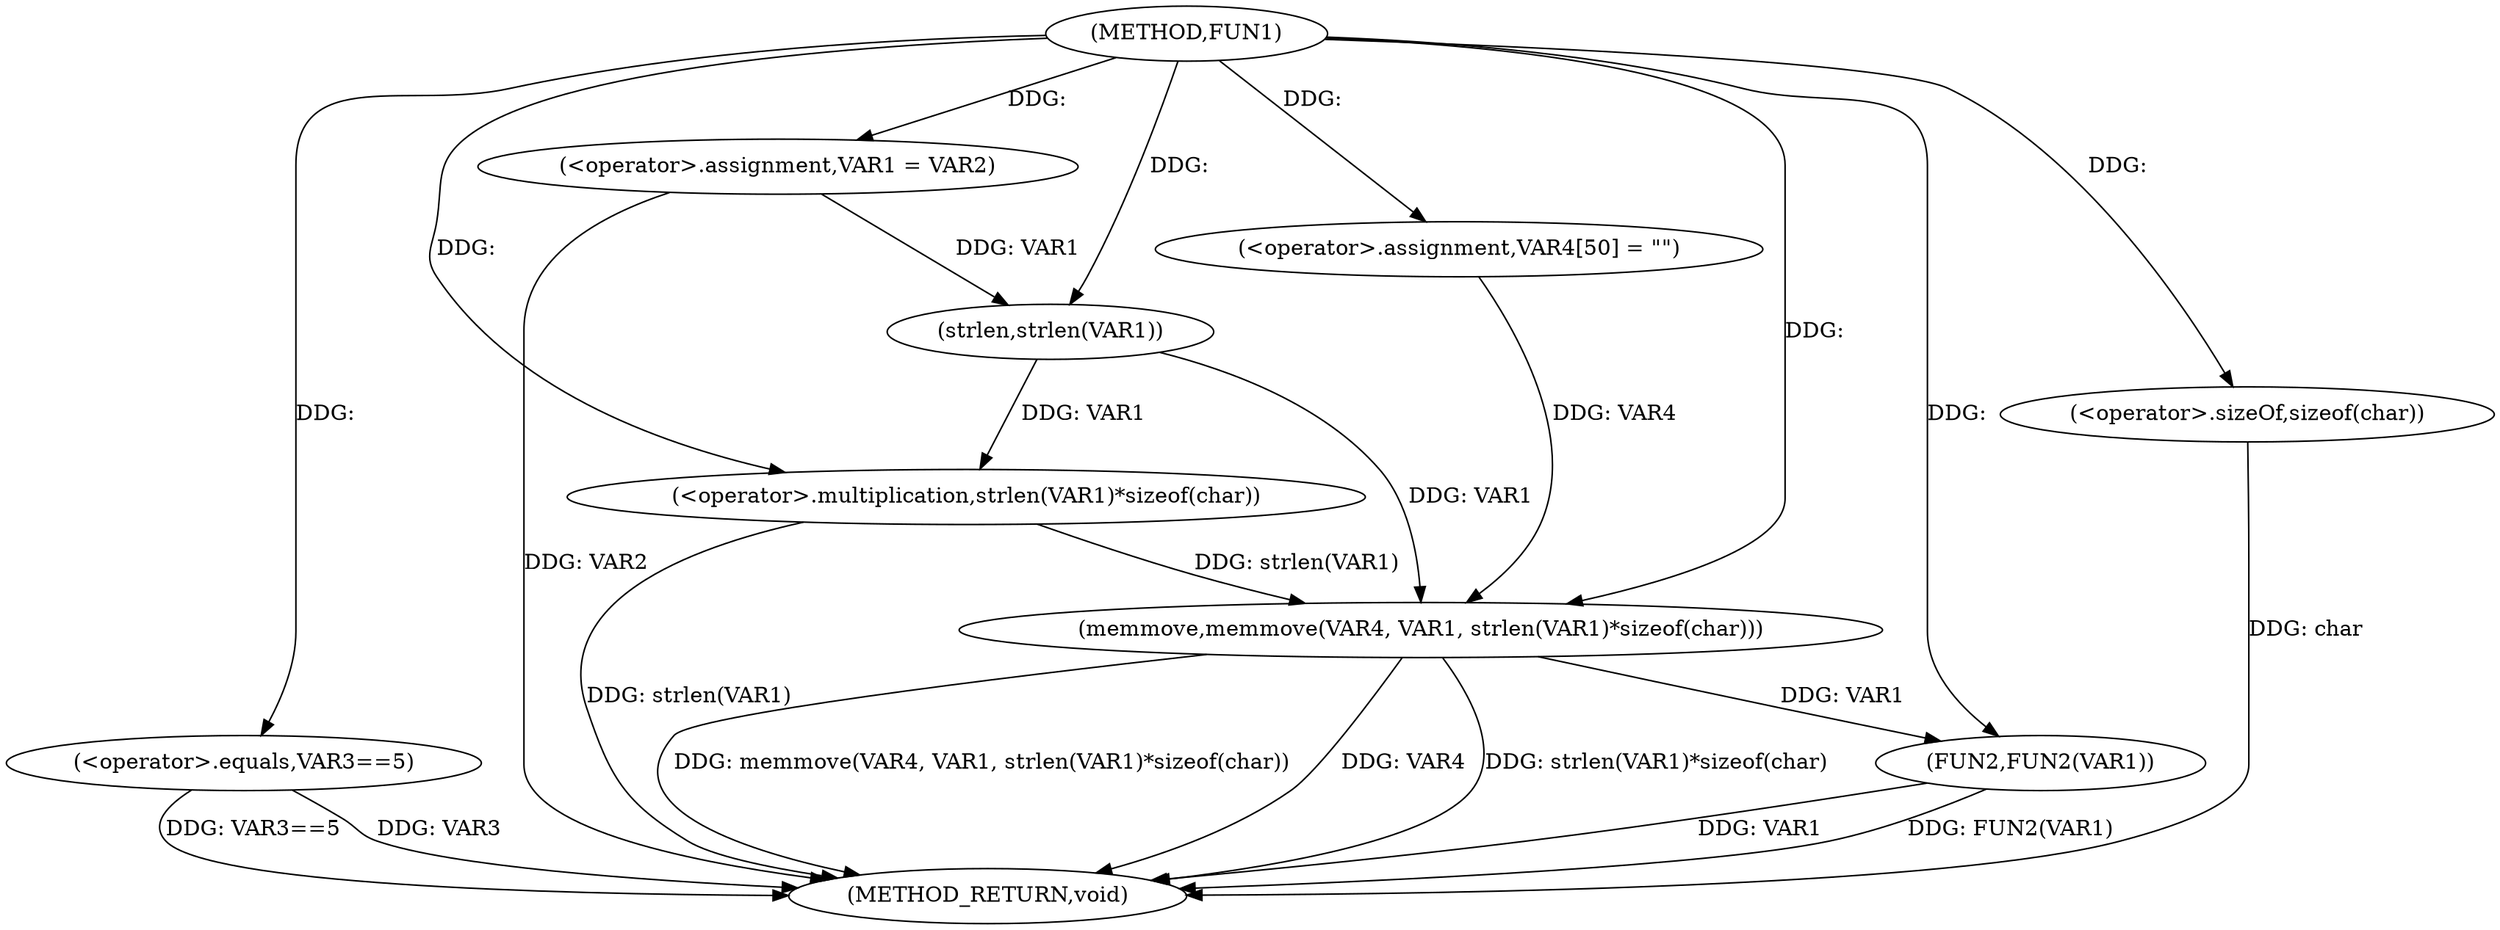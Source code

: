digraph FUN1 {  
"1000100" [label = "(METHOD,FUN1)" ]
"1000127" [label = "(METHOD_RETURN,void)" ]
"1000104" [label = "(<operator>.assignment,VAR1 = VAR2)" ]
"1000108" [label = "(<operator>.equals,VAR3==5)" ]
"1000114" [label = "(<operator>.assignment,VAR4[50] = \"\")" ]
"1000117" [label = "(memmove,memmove(VAR4, VAR1, strlen(VAR1)*sizeof(char)))" ]
"1000120" [label = "(<operator>.multiplication,strlen(VAR1)*sizeof(char))" ]
"1000121" [label = "(strlen,strlen(VAR1))" ]
"1000123" [label = "(<operator>.sizeOf,sizeof(char))" ]
"1000125" [label = "(FUN2,FUN2(VAR1))" ]
  "1000117" -> "1000127"  [ label = "DDG: memmove(VAR4, VAR1, strlen(VAR1)*sizeof(char))"] 
  "1000125" -> "1000127"  [ label = "DDG: VAR1"] 
  "1000125" -> "1000127"  [ label = "DDG: FUN2(VAR1)"] 
  "1000108" -> "1000127"  [ label = "DDG: VAR3==5"] 
  "1000120" -> "1000127"  [ label = "DDG: strlen(VAR1)"] 
  "1000117" -> "1000127"  [ label = "DDG: VAR4"] 
  "1000117" -> "1000127"  [ label = "DDG: strlen(VAR1)*sizeof(char)"] 
  "1000123" -> "1000127"  [ label = "DDG: char"] 
  "1000104" -> "1000127"  [ label = "DDG: VAR2"] 
  "1000108" -> "1000127"  [ label = "DDG: VAR3"] 
  "1000100" -> "1000104"  [ label = "DDG: "] 
  "1000100" -> "1000108"  [ label = "DDG: "] 
  "1000100" -> "1000114"  [ label = "DDG: "] 
  "1000114" -> "1000117"  [ label = "DDG: VAR4"] 
  "1000100" -> "1000117"  [ label = "DDG: "] 
  "1000121" -> "1000117"  [ label = "DDG: VAR1"] 
  "1000120" -> "1000117"  [ label = "DDG: strlen(VAR1)"] 
  "1000121" -> "1000120"  [ label = "DDG: VAR1"] 
  "1000104" -> "1000121"  [ label = "DDG: VAR1"] 
  "1000100" -> "1000121"  [ label = "DDG: "] 
  "1000100" -> "1000120"  [ label = "DDG: "] 
  "1000100" -> "1000123"  [ label = "DDG: "] 
  "1000117" -> "1000125"  [ label = "DDG: VAR1"] 
  "1000100" -> "1000125"  [ label = "DDG: "] 
}

